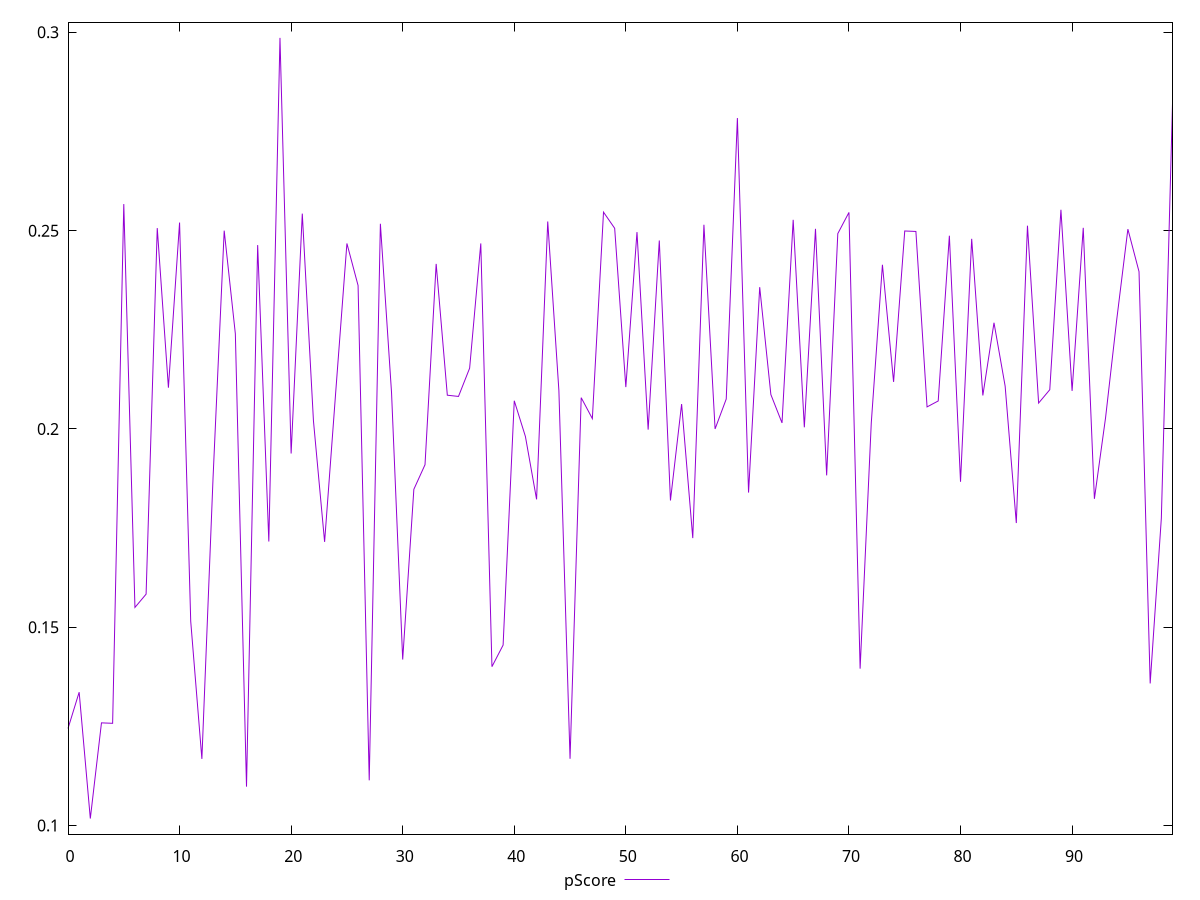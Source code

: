 reset

$pScore <<EOF
0 0.12446307137230539
1 0.1336169729763741
2 0.10176329966440095
3 0.12588593971880752
4 0.12577024064958509
5 0.25670073859026943
6 0.15499262012909776
7 0.15834249425333718
8 0.25064832647016755
9 0.210397525710309
10 0.25204076102962314
11 0.15148985192894254
12 0.11679952629340784
13 0.1875820391545776
14 0.24999723510152194
15 0.22398026418479067
16 0.10980196712304863
17 0.2463609459107745
18 0.17160948810891508
19 0.29860105280306054
20 0.19380338361588395
21 0.25429176577847523
22 0.2020466387745734
23 0.17152056929195525
24 0.20942787901707638
25 0.24676655032718148
26 0.23616998334722972
27 0.11140178120392918
28 0.25173715052036355
29 0.20912627892635172
30 0.1418503868505938
31 0.18477894314121135
32 0.19097919734036328
33 0.24162032719482873
34 0.2085034485444981
35 0.20819502411944613
36 0.21532586816181298
37 0.24677374309437994
38 0.1400529395510829
39 0.14549768651906136
40 0.2071055760699686
41 0.19808830229159213
42 0.1822393137985555
43 0.2523096072496208
44 0.20966239972012785
45 0.11681899330150142
46 0.20788409726531498
47 0.20259869191730634
48 0.2546624942000687
49 0.2505958711040332
50 0.21054541569285268
51 0.24963420035141354
52 0.19982560023145757
53 0.2475114676595218
54 0.1819603526833441
55 0.2062676349136997
56 0.1724719461041736
57 0.251491764654721
58 0.19999948591578942
59 0.2075435508604721
60 0.27839204520254124
61 0.18395170480639683
62 0.23574985967712353
63 0.20867436354912966
64 0.2015190545107921
65 0.2527269423489563
66 0.20041760265512465
67 0.25045170325424204
68 0.18829577012190468
69 0.24925895819001775
70 0.25459888718762447
71 0.13954558616478646
72 0.20150053841641813
73 0.24139081724322642
74 0.21185519627455462
75 0.24991538078837106
76 0.24979791597728807
77 0.20555624460362187
78 0.20705336478685354
79 0.24872000846428138
80 0.1866677525762664
81 0.2479390978383632
82 0.20844338434761667
83 0.22677395258706123
84 0.2107889126331266
85 0.17626545315332132
86 0.2512437196988353
87 0.20652538923955827
88 0.20988859218076483
89 0.25526896468422394
90 0.20958652126189747
91 0.2507119430583005
92 0.1823723154499649
93 0.20281175505047921
94 0.22752234760626144
95 0.2503815740513799
96 0.23966231866617604
97 0.13582974041295304
98 0.17748369867838965
99 0.2820091158524004
EOF

set key outside below
set xrange [0:99]
set yrange [0.09782654460162776:0.30253780786583373]
set trange [0.09782654460162776:0.30253780786583373]
set terminal svg size 640, 500 enhanced background rgb 'white'
set output "report/report_00029_2021-02-24T13-36-40.390Z/first-meaningful-paint/samples/astro/pScore/values.svg"

plot $pScore title "pScore" with line

reset
